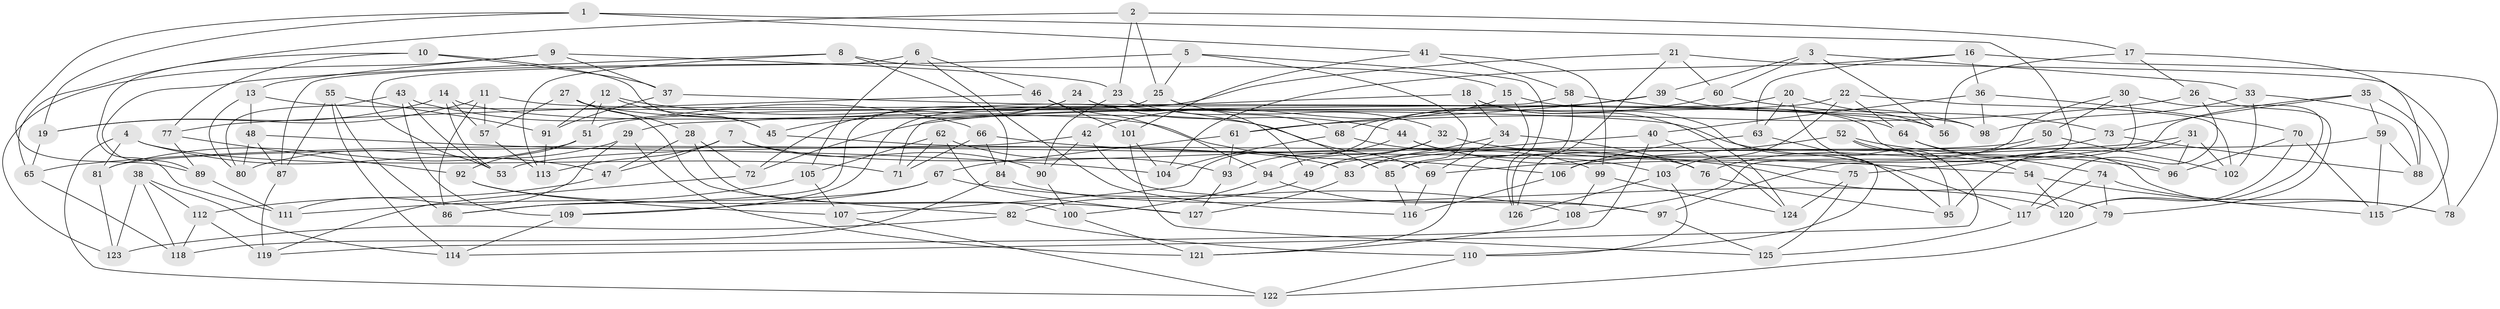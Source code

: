 // Generated by graph-tools (version 1.1) at 2025/16/03/09/25 04:16:32]
// undirected, 127 vertices, 254 edges
graph export_dot {
graph [start="1"]
  node [color=gray90,style=filled];
  1;
  2;
  3;
  4;
  5;
  6;
  7;
  8;
  9;
  10;
  11;
  12;
  13;
  14;
  15;
  16;
  17;
  18;
  19;
  20;
  21;
  22;
  23;
  24;
  25;
  26;
  27;
  28;
  29;
  30;
  31;
  32;
  33;
  34;
  35;
  36;
  37;
  38;
  39;
  40;
  41;
  42;
  43;
  44;
  45;
  46;
  47;
  48;
  49;
  50;
  51;
  52;
  53;
  54;
  55;
  56;
  57;
  58;
  59;
  60;
  61;
  62;
  63;
  64;
  65;
  66;
  67;
  68;
  69;
  70;
  71;
  72;
  73;
  74;
  75;
  76;
  77;
  78;
  79;
  80;
  81;
  82;
  83;
  84;
  85;
  86;
  87;
  88;
  89;
  90;
  91;
  92;
  93;
  94;
  95;
  96;
  97;
  98;
  99;
  100;
  101;
  102;
  103;
  104;
  105;
  106;
  107;
  108;
  109;
  110;
  111;
  112;
  113;
  114;
  115;
  116;
  117;
  118;
  119;
  120;
  121;
  122;
  123;
  124;
  125;
  126;
  127;
  1 -- 41;
  1 -- 89;
  1 -- 19;
  1 -- 108;
  2 -- 17;
  2 -- 65;
  2 -- 25;
  2 -- 23;
  3 -- 33;
  3 -- 60;
  3 -- 56;
  3 -- 39;
  4 -- 81;
  4 -- 47;
  4 -- 122;
  4 -- 71;
  5 -- 87;
  5 -- 25;
  5 -- 126;
  5 -- 85;
  6 -- 116;
  6 -- 53;
  6 -- 46;
  6 -- 105;
  7 -- 113;
  7 -- 76;
  7 -- 47;
  7 -- 90;
  8 -- 89;
  8 -- 113;
  8 -- 84;
  8 -- 15;
  9 -- 23;
  9 -- 13;
  9 -- 37;
  9 -- 123;
  10 -- 45;
  10 -- 111;
  10 -- 77;
  10 -- 37;
  11 -- 56;
  11 -- 57;
  11 -- 19;
  11 -- 86;
  12 -- 91;
  12 -- 45;
  12 -- 51;
  12 -- 85;
  13 -- 80;
  13 -- 48;
  13 -- 117;
  14 -- 106;
  14 -- 19;
  14 -- 53;
  14 -- 57;
  15 -- 121;
  15 -- 78;
  15 -- 42;
  16 -- 36;
  16 -- 63;
  16 -- 104;
  16 -- 78;
  17 -- 26;
  17 -- 56;
  17 -- 88;
  18 -- 95;
  18 -- 29;
  18 -- 34;
  18 -- 124;
  19 -- 65;
  20 -- 107;
  20 -- 95;
  20 -- 63;
  20 -- 56;
  21 -- 115;
  21 -- 126;
  21 -- 60;
  21 -- 109;
  22 -- 51;
  22 -- 103;
  22 -- 102;
  22 -- 64;
  23 -- 90;
  23 -- 68;
  24 -- 49;
  24 -- 44;
  24 -- 45;
  24 -- 72;
  25 -- 32;
  25 -- 86;
  26 -- 79;
  26 -- 117;
  26 -- 61;
  27 -- 57;
  27 -- 69;
  27 -- 82;
  27 -- 28;
  28 -- 47;
  28 -- 100;
  28 -- 72;
  29 -- 121;
  29 -- 80;
  29 -- 111;
  30 -- 50;
  30 -- 97;
  30 -- 120;
  30 -- 106;
  31 -- 102;
  31 -- 95;
  31 -- 65;
  31 -- 96;
  32 -- 49;
  32 -- 94;
  32 -- 54;
  33 -- 102;
  33 -- 88;
  33 -- 98;
  34 -- 76;
  34 -- 83;
  34 -- 69;
  35 -- 78;
  35 -- 75;
  35 -- 59;
  35 -- 73;
  36 -- 98;
  36 -- 70;
  36 -- 40;
  37 -- 98;
  37 -- 91;
  38 -- 123;
  38 -- 114;
  38 -- 112;
  38 -- 118;
  39 -- 72;
  39 -- 61;
  39 -- 98;
  40 -- 124;
  40 -- 49;
  40 -- 119;
  41 -- 58;
  41 -- 101;
  41 -- 99;
  42 -- 81;
  42 -- 97;
  42 -- 90;
  43 -- 80;
  43 -- 66;
  43 -- 109;
  43 -- 53;
  44 -- 75;
  44 -- 93;
  44 -- 103;
  45 -- 83;
  46 -- 101;
  46 -- 94;
  46 -- 77;
  47 -- 112;
  48 -- 87;
  48 -- 80;
  48 -- 104;
  49 -- 82;
  50 -- 76;
  50 -- 102;
  50 -- 53;
  51 -- 92;
  51 -- 81;
  52 -- 54;
  52 -- 96;
  52 -- 69;
  52 -- 114;
  54 -- 120;
  54 -- 115;
  55 -- 87;
  55 -- 86;
  55 -- 91;
  55 -- 114;
  57 -- 113;
  58 -- 71;
  58 -- 126;
  58 -- 64;
  59 -- 88;
  59 -- 115;
  59 -- 85;
  60 -- 73;
  60 -- 68;
  61 -- 67;
  61 -- 93;
  62 -- 105;
  62 -- 71;
  62 -- 127;
  62 -- 93;
  63 -- 106;
  63 -- 110;
  64 -- 96;
  64 -- 74;
  65 -- 118;
  66 -- 79;
  66 -- 71;
  66 -- 84;
  67 -- 86;
  67 -- 109;
  67 -- 108;
  68 -- 104;
  68 -- 99;
  69 -- 116;
  70 -- 120;
  70 -- 96;
  70 -- 115;
  72 -- 119;
  73 -- 83;
  73 -- 88;
  74 -- 79;
  74 -- 78;
  74 -- 117;
  75 -- 125;
  75 -- 124;
  76 -- 95;
  77 -- 89;
  77 -- 92;
  79 -- 122;
  81 -- 123;
  82 -- 110;
  82 -- 123;
  83 -- 127;
  84 -- 118;
  84 -- 120;
  85 -- 116;
  87 -- 119;
  89 -- 111;
  90 -- 100;
  91 -- 113;
  92 -- 107;
  92 -- 127;
  93 -- 127;
  94 -- 100;
  94 -- 97;
  97 -- 125;
  99 -- 108;
  99 -- 124;
  100 -- 121;
  101 -- 104;
  101 -- 125;
  103 -- 126;
  103 -- 110;
  105 -- 107;
  105 -- 111;
  106 -- 116;
  107 -- 122;
  108 -- 121;
  109 -- 114;
  110 -- 122;
  112 -- 118;
  112 -- 119;
  117 -- 125;
}
